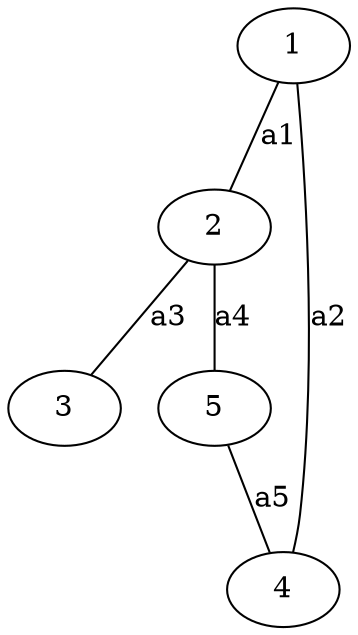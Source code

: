 digraph G {
1 -> 2 [dir=none][label=a1]
1 -> 4 [dir=none][label=a2]
2 -> 3 [dir=none][label=a3]
2 -> 5 [dir=none][label=a4]
5 -> 4 [dir=none][label=a5]
1;
2;
3;
4;
5;
}
